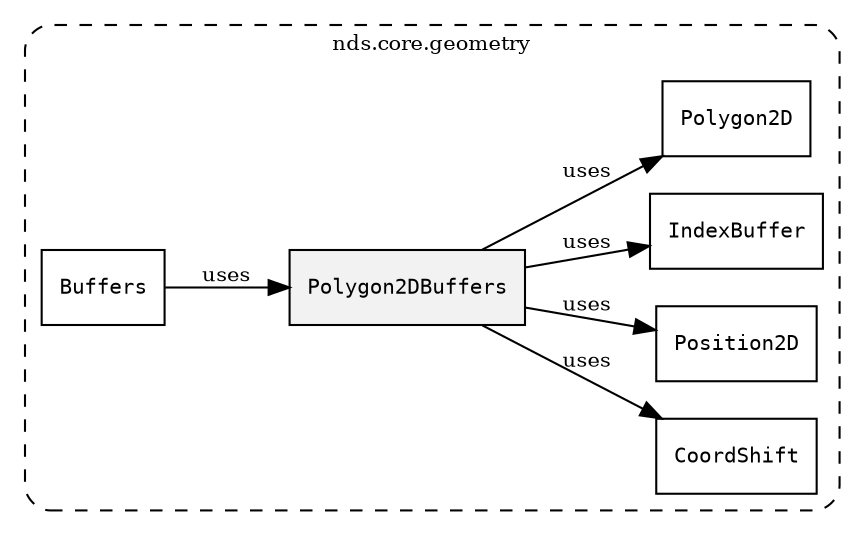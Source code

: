 /**
 * This dot file creates symbol collaboration diagram for Polygon2DBuffers.
 */
digraph ZSERIO
{
    node [shape=box, fontsize=10];
    rankdir="LR";
    fontsize=10;
    tooltip="Polygon2DBuffers collaboration diagram";

    subgraph "cluster_nds.core.geometry"
    {
        style="dashed, rounded";
        label="nds.core.geometry";
        tooltip="Package nds.core.geometry";
        href="../../../content/packages/nds.core.geometry.html#Package-nds-core-geometry";
        target="_parent";

        "Polygon2DBuffers" [style="filled", fillcolor="#0000000D", target="_parent", label=<<font face="monospace"><table align="center" border="0" cellspacing="0" cellpadding="0"><tr><td href="../../../content/packages/nds.core.geometry.html#Structure-Polygon2DBuffers" title="Structure defined in nds.core.geometry">Polygon2DBuffers</td></tr></table></font>>];
        "CoordShift" [target="_parent", label=<<font face="monospace"><table align="center" border="0" cellspacing="0" cellpadding="0"><tr><td href="../../../content/packages/nds.core.geometry.html#Subtype-CoordShift" title="Subtype defined in nds.core.geometry">CoordShift</td></tr></table></font>>];
        "Position2D" [target="_parent", label=<<font face="monospace"><table align="center" border="0" cellspacing="0" cellpadding="0"><tr><td href="../../../content/packages/nds.core.geometry.html#Structure-Position2D" title="Structure defined in nds.core.geometry">Position2D</td></tr></table></font>>];
        "IndexBuffer" [target="_parent", label=<<font face="monospace"><table align="center" border="0" cellspacing="0" cellpadding="0"><tr><td href="../../../content/packages/nds.core.geometry.html#Structure-IndexBuffer" title="Structure defined in nds.core.geometry">IndexBuffer</td></tr></table></font>>];
        "Polygon2D" [target="_parent", label=<<font face="monospace"><table align="center" border="0" cellspacing="0" cellpadding="0"><tr><td href="../../../content/packages/nds.core.geometry.html#Structure-Polygon2D" title="Structure defined in nds.core.geometry">Polygon2D</td></tr></table></font>>];
        "Buffers" [target="_parent", label=<<font face="monospace"><table align="center" border="0" cellspacing="0" cellpadding="0"><tr><td href="../../../content/packages/nds.core.geometry.html#Choice-Buffers" title="Choice defined in nds.core.geometry">Buffers</td></tr></table></font>>];
    }

    "Polygon2DBuffers" -> "CoordShift" [label="uses", fontsize=10];
    "Polygon2DBuffers" -> "Position2D" [label="uses", fontsize=10];
    "Polygon2DBuffers" -> "IndexBuffer" [label="uses", fontsize=10];
    "Polygon2DBuffers" -> "Polygon2D" [label="uses", fontsize=10];
    "Buffers" -> "Polygon2DBuffers" [label="uses", fontsize=10];
}
